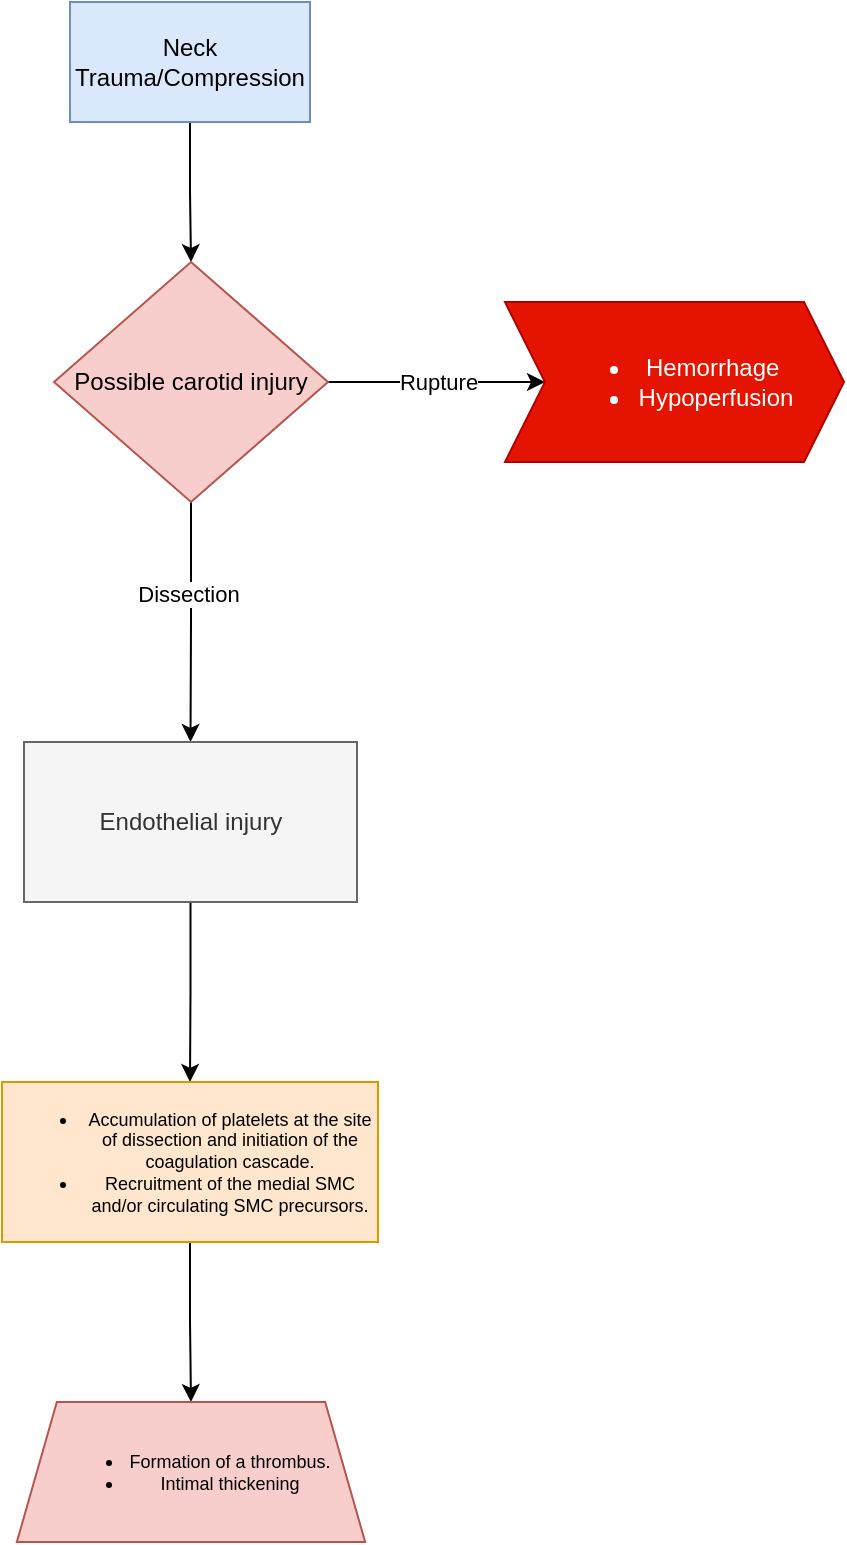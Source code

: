 <mxfile version="22.1.5" type="github">
  <diagram name="Page-1" id="c7558073-3199-34d8-9f00-42111426c3f3">
    <mxGraphModel dx="590" dy="265" grid="1" gridSize="10" guides="1" tooltips="1" connect="1" arrows="1" fold="1" page="1" pageScale="1" pageWidth="826" pageHeight="1169" background="none" math="0" shadow="0">
      <root>
        <mxCell id="0" />
        <mxCell id="1" parent="0" />
        <mxCell id="sDyi8eW20SHPn1gKo8Qu-98" value="" style="edgeStyle=orthogonalEdgeStyle;rounded=0;orthogonalLoop=1;jettySize=auto;html=1;" edge="1" parent="1" source="sDyi8eW20SHPn1gKo8Qu-96" target="sDyi8eW20SHPn1gKo8Qu-97">
          <mxGeometry relative="1" as="geometry" />
        </mxCell>
        <mxCell id="sDyi8eW20SHPn1gKo8Qu-96" value="Neck Trauma/Compression" style="rounded=0;whiteSpace=wrap;html=1;fillColor=#dae8fc;strokeColor=#6c8ebf;" vertex="1" parent="1">
          <mxGeometry x="353" y="10" width="120" height="60" as="geometry" />
        </mxCell>
        <mxCell id="sDyi8eW20SHPn1gKo8Qu-100" value="Rupture" style="edgeStyle=orthogonalEdgeStyle;rounded=0;orthogonalLoop=1;jettySize=auto;html=1;" edge="1" parent="1" source="sDyi8eW20SHPn1gKo8Qu-97" target="sDyi8eW20SHPn1gKo8Qu-99">
          <mxGeometry relative="1" as="geometry" />
        </mxCell>
        <mxCell id="sDyi8eW20SHPn1gKo8Qu-102" value="" style="edgeStyle=orthogonalEdgeStyle;rounded=0;orthogonalLoop=1;jettySize=auto;html=1;" edge="1" parent="1" source="sDyi8eW20SHPn1gKo8Qu-97" target="sDyi8eW20SHPn1gKo8Qu-101">
          <mxGeometry relative="1" as="geometry" />
        </mxCell>
        <mxCell id="sDyi8eW20SHPn1gKo8Qu-103" value="Dissection" style="edgeLabel;html=1;align=center;verticalAlign=middle;resizable=0;points=[];" vertex="1" connectable="0" parent="sDyi8eW20SHPn1gKo8Qu-102">
          <mxGeometry x="-0.234" y="-2" relative="1" as="geometry">
            <mxPoint as="offset" />
          </mxGeometry>
        </mxCell>
        <mxCell id="sDyi8eW20SHPn1gKo8Qu-97" value="Possible carotid injury" style="rhombus;whiteSpace=wrap;html=1;rounded=0;fillColor=#f8cecc;strokeColor=#b85450;" vertex="1" parent="1">
          <mxGeometry x="345" y="140" width="137" height="120" as="geometry" />
        </mxCell>
        <mxCell id="sDyi8eW20SHPn1gKo8Qu-99" value="&lt;ul&gt;&lt;li&gt;Hemorrhage&amp;nbsp;&lt;/li&gt;&lt;li&gt;Hypoperfusion&lt;/li&gt;&lt;/ul&gt;" style="shape=step;perimeter=stepPerimeter;whiteSpace=wrap;html=1;fixedSize=1;rounded=0;fillColor=#e51400;fontColor=#ffffff;strokeColor=#B20000;" vertex="1" parent="1">
          <mxGeometry x="570.5" y="160" width="169.5" height="80" as="geometry" />
        </mxCell>
        <mxCell id="sDyi8eW20SHPn1gKo8Qu-105" value="" style="edgeStyle=orthogonalEdgeStyle;rounded=0;orthogonalLoop=1;jettySize=auto;html=1;" edge="1" parent="1" source="sDyi8eW20SHPn1gKo8Qu-101" target="sDyi8eW20SHPn1gKo8Qu-104">
          <mxGeometry relative="1" as="geometry" />
        </mxCell>
        <mxCell id="sDyi8eW20SHPn1gKo8Qu-101" value="&lt;span style=&quot;background-color: initial;&quot;&gt;Endothelial injury&lt;/span&gt;" style="whiteSpace=wrap;html=1;rounded=0;fillColor=#f5f5f5;strokeColor=#666666;fontColor=#333333;" vertex="1" parent="1">
          <mxGeometry x="330" y="380" width="166.5" height="80" as="geometry" />
        </mxCell>
        <mxCell id="sDyi8eW20SHPn1gKo8Qu-107" value="" style="edgeStyle=orthogonalEdgeStyle;rounded=0;orthogonalLoop=1;jettySize=auto;html=1;" edge="1" parent="1" source="sDyi8eW20SHPn1gKo8Qu-104" target="sDyi8eW20SHPn1gKo8Qu-106">
          <mxGeometry relative="1" as="geometry" />
        </mxCell>
        <mxCell id="sDyi8eW20SHPn1gKo8Qu-104" value="&lt;ul style=&quot;font-size: 9px;&quot;&gt;&lt;li&gt;Accumulation of platelets at the site of dissection and initiation of the coagulation cascade.&lt;/li&gt;&lt;li&gt;Recruitment of the medial SMC and/or circulating SMC precursors.&lt;/li&gt;&lt;/ul&gt;" style="whiteSpace=wrap;html=1;rounded=0;fillColor=#ffe6cc;strokeColor=#d79b00;" vertex="1" parent="1">
          <mxGeometry x="319" y="550" width="188" height="80" as="geometry" />
        </mxCell>
        <mxCell id="sDyi8eW20SHPn1gKo8Qu-106" value="&lt;ul style=&quot;font-size: 9px;&quot;&gt;&lt;li&gt;Formation of a thrombus.&lt;/li&gt;&lt;li&gt;Intimal thickening&lt;/li&gt;&lt;/ul&gt;" style="shape=trapezoid;perimeter=trapezoidPerimeter;whiteSpace=wrap;html=1;fixedSize=1;rounded=0;fillColor=#f8cecc;strokeColor=#b85450;" vertex="1" parent="1">
          <mxGeometry x="326.42" y="710" width="174.16" height="70" as="geometry" />
        </mxCell>
      </root>
    </mxGraphModel>
  </diagram>
</mxfile>
